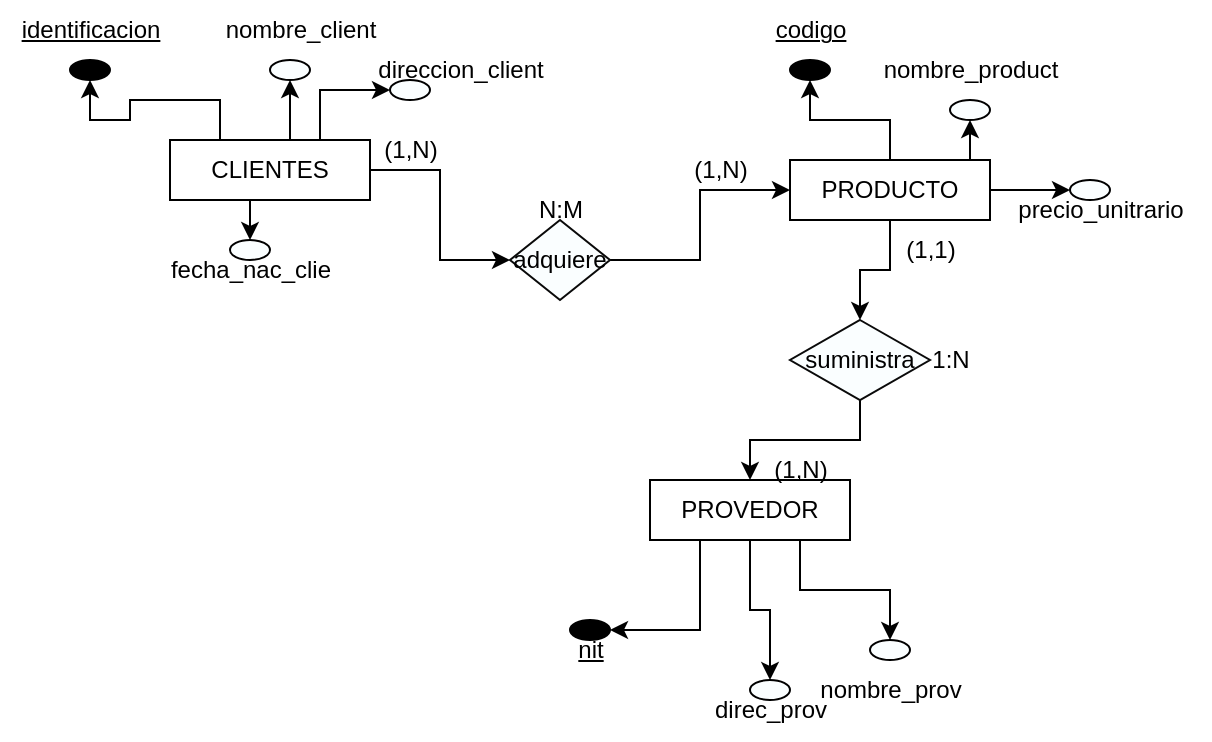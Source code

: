 <mxfile version="20.5.1" type="github">
  <diagram id="JupD6d_cFQYnAIwgwPCF" name="Página-1">
    <mxGraphModel dx="1022" dy="471" grid="1" gridSize="10" guides="1" tooltips="1" connect="1" arrows="1" fold="1" page="1" pageScale="1" pageWidth="827" pageHeight="1169" math="0" shadow="0">
      <root>
        <mxCell id="0" />
        <mxCell id="1" parent="0" />
        <mxCell id="k76Weaikr_tCxab333X0-33" style="edgeStyle=orthogonalEdgeStyle;rounded=0;orthogonalLoop=1;jettySize=auto;html=1;exitX=0.25;exitY=1;exitDx=0;exitDy=0;entryX=1;entryY=0.5;entryDx=0;entryDy=0;" edge="1" parent="1" source="k76Weaikr_tCxab333X0-3" target="k76Weaikr_tCxab333X0-31">
          <mxGeometry relative="1" as="geometry" />
        </mxCell>
        <mxCell id="k76Weaikr_tCxab333X0-40" style="edgeStyle=orthogonalEdgeStyle;rounded=0;orthogonalLoop=1;jettySize=auto;html=1;exitX=0.5;exitY=1;exitDx=0;exitDy=0;entryX=0.5;entryY=0;entryDx=0;entryDy=0;" edge="1" parent="1" source="k76Weaikr_tCxab333X0-3" target="k76Weaikr_tCxab333X0-37">
          <mxGeometry relative="1" as="geometry" />
        </mxCell>
        <mxCell id="k76Weaikr_tCxab333X0-42" style="edgeStyle=orthogonalEdgeStyle;rounded=0;orthogonalLoop=1;jettySize=auto;html=1;exitX=0.75;exitY=1;exitDx=0;exitDy=0;entryX=0.5;entryY=0;entryDx=0;entryDy=0;" edge="1" parent="1" source="k76Weaikr_tCxab333X0-3" target="k76Weaikr_tCxab333X0-38">
          <mxGeometry relative="1" as="geometry" />
        </mxCell>
        <mxCell id="k76Weaikr_tCxab333X0-3" value="PROVEDOR" style="rounded=0;whiteSpace=wrap;html=1;" vertex="1" parent="1">
          <mxGeometry x="330" y="250" width="100" height="30" as="geometry" />
        </mxCell>
        <mxCell id="k76Weaikr_tCxab333X0-7" style="edgeStyle=orthogonalEdgeStyle;rounded=0;orthogonalLoop=1;jettySize=auto;html=1;exitX=0.25;exitY=0;exitDx=0;exitDy=0;entryX=0.5;entryY=1;entryDx=0;entryDy=0;" edge="1" parent="1" source="k76Weaikr_tCxab333X0-4" target="k76Weaikr_tCxab333X0-6">
          <mxGeometry relative="1" as="geometry" />
        </mxCell>
        <mxCell id="k76Weaikr_tCxab333X0-14" style="edgeStyle=orthogonalEdgeStyle;rounded=0;orthogonalLoop=1;jettySize=auto;html=1;exitX=0.5;exitY=0;exitDx=0;exitDy=0;entryX=0.5;entryY=1;entryDx=0;entryDy=0;" edge="1" parent="1" source="k76Weaikr_tCxab333X0-4" target="k76Weaikr_tCxab333X0-10">
          <mxGeometry relative="1" as="geometry" />
        </mxCell>
        <mxCell id="k76Weaikr_tCxab333X0-15" style="edgeStyle=orthogonalEdgeStyle;rounded=0;orthogonalLoop=1;jettySize=auto;html=1;exitX=0.75;exitY=0;exitDx=0;exitDy=0;entryX=0;entryY=0.5;entryDx=0;entryDy=0;" edge="1" parent="1" source="k76Weaikr_tCxab333X0-4" target="k76Weaikr_tCxab333X0-11">
          <mxGeometry relative="1" as="geometry" />
        </mxCell>
        <mxCell id="k76Weaikr_tCxab333X0-17" style="edgeStyle=orthogonalEdgeStyle;rounded=0;orthogonalLoop=1;jettySize=auto;html=1;exitX=0.5;exitY=1;exitDx=0;exitDy=0;entryX=0.5;entryY=0;entryDx=0;entryDy=0;" edge="1" parent="1" source="k76Weaikr_tCxab333X0-4" target="k76Weaikr_tCxab333X0-12">
          <mxGeometry relative="1" as="geometry" />
        </mxCell>
        <mxCell id="k76Weaikr_tCxab333X0-48" style="edgeStyle=orthogonalEdgeStyle;rounded=0;orthogonalLoop=1;jettySize=auto;html=1;exitX=1;exitY=0.5;exitDx=0;exitDy=0;entryX=0;entryY=0.5;entryDx=0;entryDy=0;" edge="1" parent="1" source="k76Weaikr_tCxab333X0-4" target="k76Weaikr_tCxab333X0-44">
          <mxGeometry relative="1" as="geometry" />
        </mxCell>
        <mxCell id="k76Weaikr_tCxab333X0-4" value="CLIENTES" style="rounded=0;whiteSpace=wrap;html=1;" vertex="1" parent="1">
          <mxGeometry x="90" y="80" width="100" height="30" as="geometry" />
        </mxCell>
        <mxCell id="k76Weaikr_tCxab333X0-25" style="edgeStyle=orthogonalEdgeStyle;rounded=0;orthogonalLoop=1;jettySize=auto;html=1;exitX=0.5;exitY=0;exitDx=0;exitDy=0;entryX=0.5;entryY=1;entryDx=0;entryDy=0;" edge="1" parent="1" source="k76Weaikr_tCxab333X0-5" target="k76Weaikr_tCxab333X0-24">
          <mxGeometry relative="1" as="geometry" />
        </mxCell>
        <mxCell id="k76Weaikr_tCxab333X0-27" style="edgeStyle=orthogonalEdgeStyle;rounded=0;orthogonalLoop=1;jettySize=auto;html=1;exitX=0.75;exitY=0;exitDx=0;exitDy=0;entryX=0.5;entryY=1;entryDx=0;entryDy=0;" edge="1" parent="1" source="k76Weaikr_tCxab333X0-5" target="k76Weaikr_tCxab333X0-26">
          <mxGeometry relative="1" as="geometry" />
        </mxCell>
        <mxCell id="k76Weaikr_tCxab333X0-46" style="edgeStyle=orthogonalEdgeStyle;rounded=0;orthogonalLoop=1;jettySize=auto;html=1;entryX=0.5;entryY=0;entryDx=0;entryDy=0;" edge="1" parent="1" source="k76Weaikr_tCxab333X0-5" target="k76Weaikr_tCxab333X0-45">
          <mxGeometry relative="1" as="geometry" />
        </mxCell>
        <mxCell id="k76Weaikr_tCxab333X0-54" style="edgeStyle=orthogonalEdgeStyle;rounded=0;orthogonalLoop=1;jettySize=auto;html=1;exitX=1;exitY=0.5;exitDx=0;exitDy=0;entryX=0;entryY=0.5;entryDx=0;entryDy=0;" edge="1" parent="1" source="k76Weaikr_tCxab333X0-5" target="k76Weaikr_tCxab333X0-53">
          <mxGeometry relative="1" as="geometry" />
        </mxCell>
        <mxCell id="k76Weaikr_tCxab333X0-5" value="PRODUCTO" style="rounded=0;whiteSpace=wrap;html=1;" vertex="1" parent="1">
          <mxGeometry x="400" y="90" width="100" height="30" as="geometry" />
        </mxCell>
        <mxCell id="k76Weaikr_tCxab333X0-6" value="" style="ellipse;whiteSpace=wrap;html=1;fillColor=#000000;" vertex="1" parent="1">
          <mxGeometry x="40" y="40" width="20" height="10" as="geometry" />
        </mxCell>
        <mxCell id="k76Weaikr_tCxab333X0-9" value="&lt;u&gt;identificacion&lt;/u&gt;" style="text;html=1;align=center;verticalAlign=middle;resizable=0;points=[];autosize=1;strokeColor=none;fillColor=none;" vertex="1" parent="1">
          <mxGeometry x="5" y="10" width="90" height="30" as="geometry" />
        </mxCell>
        <mxCell id="k76Weaikr_tCxab333X0-10" value="" style="ellipse;whiteSpace=wrap;html=1;fillColor=#FAFEFF;" vertex="1" parent="1">
          <mxGeometry x="140" y="40" width="20" height="10" as="geometry" />
        </mxCell>
        <mxCell id="k76Weaikr_tCxab333X0-11" value="" style="ellipse;whiteSpace=wrap;html=1;fillColor=#FAFEFF;" vertex="1" parent="1">
          <mxGeometry x="200" y="50" width="20" height="10" as="geometry" />
        </mxCell>
        <mxCell id="k76Weaikr_tCxab333X0-12" value="" style="ellipse;whiteSpace=wrap;html=1;fillColor=#FAFEFF;" vertex="1" parent="1">
          <mxGeometry x="120" y="130" width="20" height="10" as="geometry" />
        </mxCell>
        <mxCell id="k76Weaikr_tCxab333X0-19" value="fecha_nac_clie" style="text;html=1;align=center;verticalAlign=middle;resizable=0;points=[];autosize=1;strokeColor=none;fillColor=none;" vertex="1" parent="1">
          <mxGeometry x="80" y="130" width="100" height="30" as="geometry" />
        </mxCell>
        <mxCell id="k76Weaikr_tCxab333X0-20" value="nombre_client" style="text;html=1;align=center;verticalAlign=middle;resizable=0;points=[];autosize=1;strokeColor=none;fillColor=none;" vertex="1" parent="1">
          <mxGeometry x="105" y="10" width="100" height="30" as="geometry" />
        </mxCell>
        <mxCell id="k76Weaikr_tCxab333X0-21" value="direccion_client" style="text;html=1;align=center;verticalAlign=middle;resizable=0;points=[];autosize=1;strokeColor=none;fillColor=none;" vertex="1" parent="1">
          <mxGeometry x="180" y="30" width="110" height="30" as="geometry" />
        </mxCell>
        <mxCell id="k76Weaikr_tCxab333X0-24" value="" style="ellipse;whiteSpace=wrap;html=1;fillColor=#000000;" vertex="1" parent="1">
          <mxGeometry x="400" y="40" width="20" height="10" as="geometry" />
        </mxCell>
        <mxCell id="k76Weaikr_tCxab333X0-26" value="" style="ellipse;whiteSpace=wrap;html=1;fillColor=#FAFEFF;" vertex="1" parent="1">
          <mxGeometry x="480" y="60" width="20" height="10" as="geometry" />
        </mxCell>
        <mxCell id="k76Weaikr_tCxab333X0-28" value="nombre_product" style="text;html=1;align=center;verticalAlign=middle;resizable=0;points=[];autosize=1;strokeColor=none;fillColor=none;" vertex="1" parent="1">
          <mxGeometry x="435" y="30" width="110" height="30" as="geometry" />
        </mxCell>
        <mxCell id="k76Weaikr_tCxab333X0-29" value="&lt;u&gt;codigo&lt;/u&gt;" style="text;html=1;align=center;verticalAlign=middle;resizable=0;points=[];autosize=1;strokeColor=none;fillColor=none;" vertex="1" parent="1">
          <mxGeometry x="380" y="10" width="60" height="30" as="geometry" />
        </mxCell>
        <mxCell id="k76Weaikr_tCxab333X0-31" value="" style="ellipse;whiteSpace=wrap;html=1;fillColor=#000000;" vertex="1" parent="1">
          <mxGeometry x="290" y="320" width="20" height="10" as="geometry" />
        </mxCell>
        <mxCell id="k76Weaikr_tCxab333X0-34" value="&lt;u&gt;nit&lt;/u&gt;" style="text;html=1;align=center;verticalAlign=middle;resizable=0;points=[];autosize=1;strokeColor=none;fillColor=none;" vertex="1" parent="1">
          <mxGeometry x="280" y="320" width="40" height="30" as="geometry" />
        </mxCell>
        <mxCell id="k76Weaikr_tCxab333X0-35" value="direc_prov" style="text;html=1;align=center;verticalAlign=middle;resizable=0;points=[];autosize=1;strokeColor=none;fillColor=none;" vertex="1" parent="1">
          <mxGeometry x="350" y="350" width="80" height="30" as="geometry" />
        </mxCell>
        <mxCell id="k76Weaikr_tCxab333X0-37" value="" style="ellipse;whiteSpace=wrap;html=1;fillColor=#FAFEFF;" vertex="1" parent="1">
          <mxGeometry x="380" y="350" width="20" height="10" as="geometry" />
        </mxCell>
        <mxCell id="k76Weaikr_tCxab333X0-38" value="" style="ellipse;whiteSpace=wrap;html=1;fillColor=#FAFEFF;" vertex="1" parent="1">
          <mxGeometry x="440" y="330" width="20" height="10" as="geometry" />
        </mxCell>
        <mxCell id="k76Weaikr_tCxab333X0-39" style="edgeStyle=orthogonalEdgeStyle;rounded=0;orthogonalLoop=1;jettySize=auto;html=1;exitX=0.5;exitY=1;exitDx=0;exitDy=0;" edge="1" parent="1" source="k76Weaikr_tCxab333X0-3" target="k76Weaikr_tCxab333X0-3">
          <mxGeometry relative="1" as="geometry" />
        </mxCell>
        <mxCell id="k76Weaikr_tCxab333X0-43" value="nombre_prov" style="text;html=1;align=center;verticalAlign=middle;resizable=0;points=[];autosize=1;strokeColor=none;fillColor=none;" vertex="1" parent="1">
          <mxGeometry x="405" y="340" width="90" height="30" as="geometry" />
        </mxCell>
        <mxCell id="k76Weaikr_tCxab333X0-49" style="edgeStyle=orthogonalEdgeStyle;rounded=0;orthogonalLoop=1;jettySize=auto;html=1;exitX=1;exitY=0.5;exitDx=0;exitDy=0;entryX=0;entryY=0.5;entryDx=0;entryDy=0;" edge="1" parent="1" source="k76Weaikr_tCxab333X0-44" target="k76Weaikr_tCxab333X0-5">
          <mxGeometry relative="1" as="geometry" />
        </mxCell>
        <mxCell id="k76Weaikr_tCxab333X0-44" value="adquiere" style="rhombus;whiteSpace=wrap;html=1;strokeColor=#0A0A0A;fillColor=#FAFEFF;" vertex="1" parent="1">
          <mxGeometry x="260" y="120" width="50" height="40" as="geometry" />
        </mxCell>
        <mxCell id="k76Weaikr_tCxab333X0-47" style="edgeStyle=orthogonalEdgeStyle;rounded=0;orthogonalLoop=1;jettySize=auto;html=1;exitX=0.5;exitY=1;exitDx=0;exitDy=0;entryX=0.5;entryY=0;entryDx=0;entryDy=0;" edge="1" parent="1" source="k76Weaikr_tCxab333X0-45" target="k76Weaikr_tCxab333X0-3">
          <mxGeometry relative="1" as="geometry" />
        </mxCell>
        <mxCell id="k76Weaikr_tCxab333X0-45" value="suministra" style="rhombus;whiteSpace=wrap;html=1;strokeColor=#0A0A0A;fillColor=#FAFEFF;" vertex="1" parent="1">
          <mxGeometry x="400" y="170" width="70" height="40" as="geometry" />
        </mxCell>
        <mxCell id="k76Weaikr_tCxab333X0-50" value="(1,N)" style="text;html=1;align=center;verticalAlign=middle;resizable=0;points=[];autosize=1;strokeColor=none;fillColor=none;" vertex="1" parent="1">
          <mxGeometry x="185" y="70" width="50" height="30" as="geometry" />
        </mxCell>
        <mxCell id="k76Weaikr_tCxab333X0-51" value="(1,N)" style="text;html=1;align=center;verticalAlign=middle;resizable=0;points=[];autosize=1;strokeColor=none;fillColor=none;" vertex="1" parent="1">
          <mxGeometry x="340" y="80" width="50" height="30" as="geometry" />
        </mxCell>
        <mxCell id="k76Weaikr_tCxab333X0-52" value="N:M" style="text;html=1;align=center;verticalAlign=middle;resizable=0;points=[];autosize=1;strokeColor=none;fillColor=none;" vertex="1" parent="1">
          <mxGeometry x="260" y="100" width="50" height="30" as="geometry" />
        </mxCell>
        <mxCell id="k76Weaikr_tCxab333X0-53" value="" style="ellipse;whiteSpace=wrap;html=1;fillColor=#FAFEFF;" vertex="1" parent="1">
          <mxGeometry x="540" y="100" width="20" height="10" as="geometry" />
        </mxCell>
        <mxCell id="k76Weaikr_tCxab333X0-55" value="precio_unitrario" style="text;html=1;align=center;verticalAlign=middle;resizable=0;points=[];autosize=1;strokeColor=none;fillColor=none;" vertex="1" parent="1">
          <mxGeometry x="500" y="100" width="110" height="30" as="geometry" />
        </mxCell>
        <mxCell id="k76Weaikr_tCxab333X0-56" value="(1,1)" style="text;html=1;align=center;verticalAlign=middle;resizable=0;points=[];autosize=1;strokeColor=none;fillColor=none;" vertex="1" parent="1">
          <mxGeometry x="445" y="120" width="50" height="30" as="geometry" />
        </mxCell>
        <mxCell id="k76Weaikr_tCxab333X0-57" value="(1,N)" style="text;html=1;align=center;verticalAlign=middle;resizable=0;points=[];autosize=1;strokeColor=none;fillColor=none;" vertex="1" parent="1">
          <mxGeometry x="380" y="230" width="50" height="30" as="geometry" />
        </mxCell>
        <mxCell id="k76Weaikr_tCxab333X0-58" value="1:N" style="text;html=1;align=center;verticalAlign=middle;resizable=0;points=[];autosize=1;strokeColor=none;fillColor=none;" vertex="1" parent="1">
          <mxGeometry x="460" y="175" width="40" height="30" as="geometry" />
        </mxCell>
      </root>
    </mxGraphModel>
  </diagram>
</mxfile>

